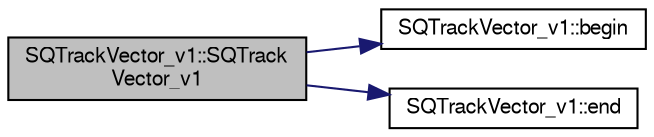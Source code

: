 digraph "SQTrackVector_v1::SQTrackVector_v1"
{
  bgcolor="transparent";
  edge [fontname="FreeSans",fontsize="10",labelfontname="FreeSans",labelfontsize="10"];
  node [fontname="FreeSans",fontsize="10",shape=record];
  rankdir="LR";
  Node1 [label="SQTrackVector_v1::SQTrack\lVector_v1",height=0.2,width=0.4,color="black", fillcolor="grey75", style="filled" fontcolor="black"];
  Node1 -> Node2 [color="midnightblue",fontsize="10",style="solid",fontname="FreeSans"];
  Node2 [label="SQTrackVector_v1::begin",height=0.2,width=0.4,color="black",URL="$d6/d0b/classSQTrackVector__v1.html#aee27a99126653c17880ba630a67ebb09"];
  Node1 -> Node3 [color="midnightblue",fontsize="10",style="solid",fontname="FreeSans"];
  Node3 [label="SQTrackVector_v1::end",height=0.2,width=0.4,color="black",URL="$d6/d0b/classSQTrackVector__v1.html#a0d7bf95431cc17b716a05d848e446bf1"];
}
